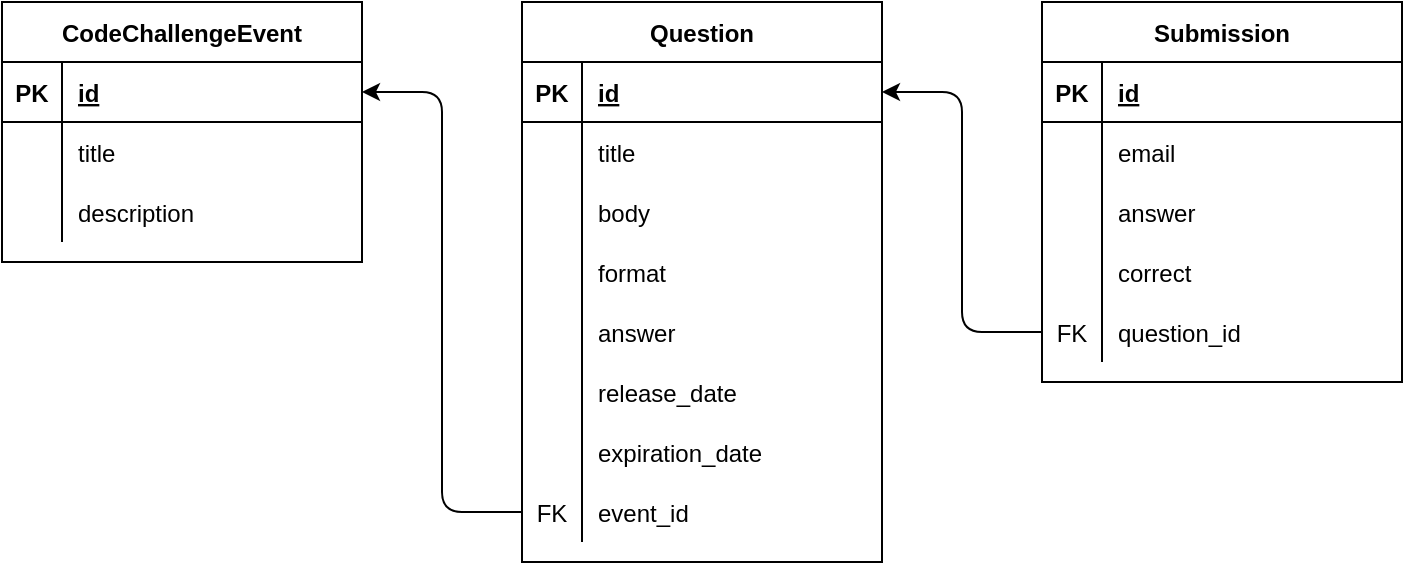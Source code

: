 <mxfile version="14.2.7" type="device"><diagram id="O3KLrP1naxKt7Erf4wuU" name="Page-1"><mxGraphModel dx="946" dy="646" grid="1" gridSize="10" guides="1" tooltips="1" connect="1" arrows="1" fold="1" page="1" pageScale="1" pageWidth="827" pageHeight="1169" math="0" shadow="0"><root><mxCell id="0"/><mxCell id="1" parent="0"/><mxCell id="M2q0-xVrrj5deCGqFhgy-1" value="CodeChallengeEvent" style="shape=table;startSize=30;container=1;collapsible=1;childLayout=tableLayout;fixedRows=1;rowLines=0;fontStyle=1;align=center;resizeLast=1;" vertex="1" parent="1"><mxGeometry x="140" y="240" width="180" height="130" as="geometry"/></mxCell><mxCell id="M2q0-xVrrj5deCGqFhgy-2" value="" style="shape=partialRectangle;collapsible=0;dropTarget=0;pointerEvents=0;fillColor=none;top=0;left=0;bottom=1;right=0;points=[[0,0.5],[1,0.5]];portConstraint=eastwest;" vertex="1" parent="M2q0-xVrrj5deCGqFhgy-1"><mxGeometry y="30" width="180" height="30" as="geometry"/></mxCell><mxCell id="M2q0-xVrrj5deCGqFhgy-3" value="PK" style="shape=partialRectangle;connectable=0;fillColor=none;top=0;left=0;bottom=0;right=0;fontStyle=1;overflow=hidden;" vertex="1" parent="M2q0-xVrrj5deCGqFhgy-2"><mxGeometry width="30" height="30" as="geometry"/></mxCell><mxCell id="M2q0-xVrrj5deCGqFhgy-4" value="id" style="shape=partialRectangle;connectable=0;fillColor=none;top=0;left=0;bottom=0;right=0;align=left;spacingLeft=6;fontStyle=5;overflow=hidden;" vertex="1" parent="M2q0-xVrrj5deCGqFhgy-2"><mxGeometry x="30" width="150" height="30" as="geometry"/></mxCell><mxCell id="M2q0-xVrrj5deCGqFhgy-5" value="" style="shape=partialRectangle;collapsible=0;dropTarget=0;pointerEvents=0;fillColor=none;top=0;left=0;bottom=0;right=0;points=[[0,0.5],[1,0.5]];portConstraint=eastwest;" vertex="1" parent="M2q0-xVrrj5deCGqFhgy-1"><mxGeometry y="60" width="180" height="30" as="geometry"/></mxCell><mxCell id="M2q0-xVrrj5deCGqFhgy-6" value="" style="shape=partialRectangle;connectable=0;fillColor=none;top=0;left=0;bottom=0;right=0;editable=1;overflow=hidden;" vertex="1" parent="M2q0-xVrrj5deCGqFhgy-5"><mxGeometry width="30" height="30" as="geometry"/></mxCell><mxCell id="M2q0-xVrrj5deCGqFhgy-7" value="title" style="shape=partialRectangle;connectable=0;fillColor=none;top=0;left=0;bottom=0;right=0;align=left;spacingLeft=6;overflow=hidden;" vertex="1" parent="M2q0-xVrrj5deCGqFhgy-5"><mxGeometry x="30" width="150" height="30" as="geometry"/></mxCell><mxCell id="M2q0-xVrrj5deCGqFhgy-8" value="" style="shape=partialRectangle;collapsible=0;dropTarget=0;pointerEvents=0;fillColor=none;top=0;left=0;bottom=0;right=0;points=[[0,0.5],[1,0.5]];portConstraint=eastwest;" vertex="1" parent="M2q0-xVrrj5deCGqFhgy-1"><mxGeometry y="90" width="180" height="30" as="geometry"/></mxCell><mxCell id="M2q0-xVrrj5deCGqFhgy-9" value="" style="shape=partialRectangle;connectable=0;fillColor=none;top=0;left=0;bottom=0;right=0;editable=1;overflow=hidden;" vertex="1" parent="M2q0-xVrrj5deCGqFhgy-8"><mxGeometry width="30" height="30" as="geometry"/></mxCell><mxCell id="M2q0-xVrrj5deCGqFhgy-10" value="description" style="shape=partialRectangle;connectable=0;fillColor=none;top=0;left=0;bottom=0;right=0;align=left;spacingLeft=6;overflow=hidden;" vertex="1" parent="M2q0-xVrrj5deCGqFhgy-8"><mxGeometry x="30" width="150" height="30" as="geometry"/></mxCell><mxCell id="M2q0-xVrrj5deCGqFhgy-14" value="Question" style="shape=table;startSize=30;container=1;collapsible=1;childLayout=tableLayout;fixedRows=1;rowLines=0;fontStyle=1;align=center;resizeLast=1;" vertex="1" parent="1"><mxGeometry x="400" y="240" width="180" height="280" as="geometry"/></mxCell><mxCell id="M2q0-xVrrj5deCGqFhgy-15" value="" style="shape=partialRectangle;collapsible=0;dropTarget=0;pointerEvents=0;fillColor=none;top=0;left=0;bottom=1;right=0;points=[[0,0.5],[1,0.5]];portConstraint=eastwest;" vertex="1" parent="M2q0-xVrrj5deCGqFhgy-14"><mxGeometry y="30" width="180" height="30" as="geometry"/></mxCell><mxCell id="M2q0-xVrrj5deCGqFhgy-16" value="PK" style="shape=partialRectangle;connectable=0;fillColor=none;top=0;left=0;bottom=0;right=0;fontStyle=1;overflow=hidden;" vertex="1" parent="M2q0-xVrrj5deCGqFhgy-15"><mxGeometry width="30" height="30" as="geometry"/></mxCell><mxCell id="M2q0-xVrrj5deCGqFhgy-17" value="id" style="shape=partialRectangle;connectable=0;fillColor=none;top=0;left=0;bottom=0;right=0;align=left;spacingLeft=6;fontStyle=5;overflow=hidden;" vertex="1" parent="M2q0-xVrrj5deCGqFhgy-15"><mxGeometry x="30" width="150" height="30" as="geometry"/></mxCell><mxCell id="M2q0-xVrrj5deCGqFhgy-18" value="" style="shape=partialRectangle;collapsible=0;dropTarget=0;pointerEvents=0;fillColor=none;top=0;left=0;bottom=0;right=0;points=[[0,0.5],[1,0.5]];portConstraint=eastwest;" vertex="1" parent="M2q0-xVrrj5deCGqFhgy-14"><mxGeometry y="60" width="180" height="30" as="geometry"/></mxCell><mxCell id="M2q0-xVrrj5deCGqFhgy-19" value="" style="shape=partialRectangle;connectable=0;fillColor=none;top=0;left=0;bottom=0;right=0;editable=1;overflow=hidden;" vertex="1" parent="M2q0-xVrrj5deCGqFhgy-18"><mxGeometry width="30" height="30" as="geometry"/></mxCell><mxCell id="M2q0-xVrrj5deCGqFhgy-20" value="title" style="shape=partialRectangle;connectable=0;fillColor=none;top=0;left=0;bottom=0;right=0;align=left;spacingLeft=6;overflow=hidden;" vertex="1" parent="M2q0-xVrrj5deCGqFhgy-18"><mxGeometry x="30" width="150" height="30" as="geometry"/></mxCell><mxCell id="M2q0-xVrrj5deCGqFhgy-21" value="" style="shape=partialRectangle;collapsible=0;dropTarget=0;pointerEvents=0;fillColor=none;top=0;left=0;bottom=0;right=0;points=[[0,0.5],[1,0.5]];portConstraint=eastwest;" vertex="1" parent="M2q0-xVrrj5deCGqFhgy-14"><mxGeometry y="90" width="180" height="30" as="geometry"/></mxCell><mxCell id="M2q0-xVrrj5deCGqFhgy-22" value="" style="shape=partialRectangle;connectable=0;fillColor=none;top=0;left=0;bottom=0;right=0;editable=1;overflow=hidden;" vertex="1" parent="M2q0-xVrrj5deCGqFhgy-21"><mxGeometry width="30" height="30" as="geometry"/></mxCell><mxCell id="M2q0-xVrrj5deCGqFhgy-23" value="body" style="shape=partialRectangle;connectable=0;fillColor=none;top=0;left=0;bottom=0;right=0;align=left;spacingLeft=6;overflow=hidden;" vertex="1" parent="M2q0-xVrrj5deCGqFhgy-21"><mxGeometry x="30" width="150" height="30" as="geometry"/></mxCell><mxCell id="M2q0-xVrrj5deCGqFhgy-24" value="" style="shape=partialRectangle;collapsible=0;dropTarget=0;pointerEvents=0;fillColor=none;top=0;left=0;bottom=0;right=0;points=[[0,0.5],[1,0.5]];portConstraint=eastwest;" vertex="1" parent="M2q0-xVrrj5deCGqFhgy-14"><mxGeometry y="120" width="180" height="30" as="geometry"/></mxCell><mxCell id="M2q0-xVrrj5deCGqFhgy-25" value="" style="shape=partialRectangle;connectable=0;fillColor=none;top=0;left=0;bottom=0;right=0;editable=1;overflow=hidden;" vertex="1" parent="M2q0-xVrrj5deCGqFhgy-24"><mxGeometry width="30" height="30" as="geometry"/></mxCell><mxCell id="M2q0-xVrrj5deCGqFhgy-26" value="format" style="shape=partialRectangle;connectable=0;fillColor=none;top=0;left=0;bottom=0;right=0;align=left;spacingLeft=6;overflow=hidden;" vertex="1" parent="M2q0-xVrrj5deCGqFhgy-24"><mxGeometry x="30" width="150" height="30" as="geometry"/></mxCell><mxCell id="M2q0-xVrrj5deCGqFhgy-31" value="" style="shape=partialRectangle;collapsible=0;dropTarget=0;pointerEvents=0;fillColor=none;top=0;left=0;bottom=0;right=0;points=[[0,0.5],[1,0.5]];portConstraint=eastwest;" vertex="1" parent="M2q0-xVrrj5deCGqFhgy-14"><mxGeometry y="150" width="180" height="30" as="geometry"/></mxCell><mxCell id="M2q0-xVrrj5deCGqFhgy-32" value="" style="shape=partialRectangle;connectable=0;fillColor=none;top=0;left=0;bottom=0;right=0;fontStyle=0;overflow=hidden;" vertex="1" parent="M2q0-xVrrj5deCGqFhgy-31"><mxGeometry width="30" height="30" as="geometry"/></mxCell><mxCell id="M2q0-xVrrj5deCGqFhgy-33" value="answer" style="shape=partialRectangle;connectable=0;fillColor=none;top=0;left=0;bottom=0;right=0;align=left;spacingLeft=6;fontStyle=0;overflow=hidden;" vertex="1" parent="M2q0-xVrrj5deCGqFhgy-31"><mxGeometry x="30" width="150" height="30" as="geometry"/></mxCell><mxCell id="M2q0-xVrrj5deCGqFhgy-34" value="" style="shape=partialRectangle;collapsible=0;dropTarget=0;pointerEvents=0;fillColor=none;top=0;left=0;bottom=0;right=0;points=[[0,0.5],[1,0.5]];portConstraint=eastwest;" vertex="1" parent="M2q0-xVrrj5deCGqFhgy-14"><mxGeometry y="180" width="180" height="30" as="geometry"/></mxCell><mxCell id="M2q0-xVrrj5deCGqFhgy-35" value="" style="shape=partialRectangle;connectable=0;fillColor=none;top=0;left=0;bottom=0;right=0;fontStyle=0;overflow=hidden;" vertex="1" parent="M2q0-xVrrj5deCGqFhgy-34"><mxGeometry width="30" height="30" as="geometry"/></mxCell><mxCell id="M2q0-xVrrj5deCGqFhgy-36" value="release_date" style="shape=partialRectangle;connectable=0;fillColor=none;top=0;left=0;bottom=0;right=0;align=left;spacingLeft=6;fontStyle=0;overflow=hidden;" vertex="1" parent="M2q0-xVrrj5deCGqFhgy-34"><mxGeometry x="30" width="150" height="30" as="geometry"/></mxCell><mxCell id="M2q0-xVrrj5deCGqFhgy-37" value="" style="shape=partialRectangle;collapsible=0;dropTarget=0;pointerEvents=0;fillColor=none;top=0;left=0;bottom=0;right=0;points=[[0,0.5],[1,0.5]];portConstraint=eastwest;" vertex="1" parent="M2q0-xVrrj5deCGqFhgy-14"><mxGeometry y="210" width="180" height="30" as="geometry"/></mxCell><mxCell id="M2q0-xVrrj5deCGqFhgy-38" value="" style="shape=partialRectangle;connectable=0;fillColor=none;top=0;left=0;bottom=0;right=0;fontStyle=0;overflow=hidden;" vertex="1" parent="M2q0-xVrrj5deCGqFhgy-37"><mxGeometry width="30" height="30" as="geometry"/></mxCell><mxCell id="M2q0-xVrrj5deCGqFhgy-39" value="expiration_date" style="shape=partialRectangle;connectable=0;fillColor=none;top=0;left=0;bottom=0;right=0;align=left;spacingLeft=6;fontStyle=0;overflow=hidden;" vertex="1" parent="M2q0-xVrrj5deCGqFhgy-37"><mxGeometry x="30" width="150" height="30" as="geometry"/></mxCell><mxCell id="M2q0-xVrrj5deCGqFhgy-40" value="" style="shape=partialRectangle;collapsible=0;dropTarget=0;pointerEvents=0;fillColor=none;top=0;left=0;bottom=0;right=0;points=[[0,0.5],[1,0.5]];portConstraint=eastwest;" vertex="1" parent="M2q0-xVrrj5deCGqFhgy-14"><mxGeometry y="240" width="180" height="30" as="geometry"/></mxCell><mxCell id="M2q0-xVrrj5deCGqFhgy-41" value="FK" style="shape=partialRectangle;connectable=0;fillColor=none;top=0;left=0;bottom=0;right=0;fontStyle=0;overflow=hidden;" vertex="1" parent="M2q0-xVrrj5deCGqFhgy-40"><mxGeometry width="30" height="30" as="geometry"/></mxCell><mxCell id="M2q0-xVrrj5deCGqFhgy-42" value="event_id" style="shape=partialRectangle;connectable=0;fillColor=none;top=0;left=0;bottom=0;right=0;align=left;spacingLeft=6;fontStyle=0;overflow=hidden;" vertex="1" parent="M2q0-xVrrj5deCGqFhgy-40"><mxGeometry x="30" width="150" height="30" as="geometry"/></mxCell><mxCell id="M2q0-xVrrj5deCGqFhgy-43" value="Submission" style="shape=table;startSize=30;container=1;collapsible=1;childLayout=tableLayout;fixedRows=1;rowLines=0;fontStyle=1;align=center;resizeLast=1;" vertex="1" parent="1"><mxGeometry x="660" y="240" width="180" height="190" as="geometry"/></mxCell><mxCell id="M2q0-xVrrj5deCGqFhgy-44" value="" style="shape=partialRectangle;collapsible=0;dropTarget=0;pointerEvents=0;fillColor=none;top=0;left=0;bottom=1;right=0;points=[[0,0.5],[1,0.5]];portConstraint=eastwest;" vertex="1" parent="M2q0-xVrrj5deCGqFhgy-43"><mxGeometry y="30" width="180" height="30" as="geometry"/></mxCell><mxCell id="M2q0-xVrrj5deCGqFhgy-45" value="PK" style="shape=partialRectangle;connectable=0;fillColor=none;top=0;left=0;bottom=0;right=0;fontStyle=1;overflow=hidden;" vertex="1" parent="M2q0-xVrrj5deCGqFhgy-44"><mxGeometry width="30" height="30" as="geometry"/></mxCell><mxCell id="M2q0-xVrrj5deCGqFhgy-46" value="id" style="shape=partialRectangle;connectable=0;fillColor=none;top=0;left=0;bottom=0;right=0;align=left;spacingLeft=6;fontStyle=5;overflow=hidden;" vertex="1" parent="M2q0-xVrrj5deCGqFhgy-44"><mxGeometry x="30" width="150" height="30" as="geometry"/></mxCell><mxCell id="M2q0-xVrrj5deCGqFhgy-47" value="" style="shape=partialRectangle;collapsible=0;dropTarget=0;pointerEvents=0;fillColor=none;top=0;left=0;bottom=0;right=0;points=[[0,0.5],[1,0.5]];portConstraint=eastwest;" vertex="1" parent="M2q0-xVrrj5deCGqFhgy-43"><mxGeometry y="60" width="180" height="30" as="geometry"/></mxCell><mxCell id="M2q0-xVrrj5deCGqFhgy-48" value="" style="shape=partialRectangle;connectable=0;fillColor=none;top=0;left=0;bottom=0;right=0;editable=1;overflow=hidden;" vertex="1" parent="M2q0-xVrrj5deCGqFhgy-47"><mxGeometry width="30" height="30" as="geometry"/></mxCell><mxCell id="M2q0-xVrrj5deCGqFhgy-49" value="email" style="shape=partialRectangle;connectable=0;fillColor=none;top=0;left=0;bottom=0;right=0;align=left;spacingLeft=6;overflow=hidden;" vertex="1" parent="M2q0-xVrrj5deCGqFhgy-47"><mxGeometry x="30" width="150" height="30" as="geometry"/></mxCell><mxCell id="M2q0-xVrrj5deCGqFhgy-50" value="" style="shape=partialRectangle;collapsible=0;dropTarget=0;pointerEvents=0;fillColor=none;top=0;left=0;bottom=0;right=0;points=[[0,0.5],[1,0.5]];portConstraint=eastwest;" vertex="1" parent="M2q0-xVrrj5deCGqFhgy-43"><mxGeometry y="90" width="180" height="30" as="geometry"/></mxCell><mxCell id="M2q0-xVrrj5deCGqFhgy-51" value="" style="shape=partialRectangle;connectable=0;fillColor=none;top=0;left=0;bottom=0;right=0;editable=1;overflow=hidden;" vertex="1" parent="M2q0-xVrrj5deCGqFhgy-50"><mxGeometry width="30" height="30" as="geometry"/></mxCell><mxCell id="M2q0-xVrrj5deCGqFhgy-52" value="answer" style="shape=partialRectangle;connectable=0;fillColor=none;top=0;left=0;bottom=0;right=0;align=left;spacingLeft=6;overflow=hidden;" vertex="1" parent="M2q0-xVrrj5deCGqFhgy-50"><mxGeometry x="30" width="150" height="30" as="geometry"/></mxCell><mxCell id="M2q0-xVrrj5deCGqFhgy-53" value="" style="shape=partialRectangle;collapsible=0;dropTarget=0;pointerEvents=0;fillColor=none;top=0;left=0;bottom=0;right=0;points=[[0,0.5],[1,0.5]];portConstraint=eastwest;" vertex="1" parent="M2q0-xVrrj5deCGqFhgy-43"><mxGeometry y="120" width="180" height="30" as="geometry"/></mxCell><mxCell id="M2q0-xVrrj5deCGqFhgy-54" value="" style="shape=partialRectangle;connectable=0;fillColor=none;top=0;left=0;bottom=0;right=0;editable=1;overflow=hidden;" vertex="1" parent="M2q0-xVrrj5deCGqFhgy-53"><mxGeometry width="30" height="30" as="geometry"/></mxCell><mxCell id="M2q0-xVrrj5deCGqFhgy-55" value="correct" style="shape=partialRectangle;connectable=0;fillColor=none;top=0;left=0;bottom=0;right=0;align=left;spacingLeft=6;overflow=hidden;" vertex="1" parent="M2q0-xVrrj5deCGqFhgy-53"><mxGeometry x="30" width="150" height="30" as="geometry"/></mxCell><mxCell id="M2q0-xVrrj5deCGqFhgy-56" value="" style="shape=partialRectangle;collapsible=0;dropTarget=0;pointerEvents=0;fillColor=none;top=0;left=0;bottom=0;right=0;points=[[0,0.5],[1,0.5]];portConstraint=eastwest;" vertex="1" parent="M2q0-xVrrj5deCGqFhgy-43"><mxGeometry y="150" width="180" height="30" as="geometry"/></mxCell><mxCell id="M2q0-xVrrj5deCGqFhgy-57" value="FK" style="shape=partialRectangle;connectable=0;fillColor=none;top=0;left=0;bottom=0;right=0;fontStyle=0;overflow=hidden;" vertex="1" parent="M2q0-xVrrj5deCGqFhgy-56"><mxGeometry width="30" height="30" as="geometry"/></mxCell><mxCell id="M2q0-xVrrj5deCGqFhgy-58" value="question_id" style="shape=partialRectangle;connectable=0;fillColor=none;top=0;left=0;bottom=0;right=0;align=left;spacingLeft=6;fontStyle=0;overflow=hidden;" vertex="1" parent="M2q0-xVrrj5deCGqFhgy-56"><mxGeometry x="30" width="150" height="30" as="geometry"/></mxCell><mxCell id="M2q0-xVrrj5deCGqFhgy-59" value="" style="endArrow=classic;html=1;exitX=0;exitY=0.5;exitDx=0;exitDy=0;entryX=1;entryY=0.5;entryDx=0;entryDy=0;edgeStyle=orthogonalEdgeStyle;" edge="1" parent="1" source="M2q0-xVrrj5deCGqFhgy-40" target="M2q0-xVrrj5deCGqFhgy-2"><mxGeometry width="50" height="50" relative="1" as="geometry"><mxPoint x="270" y="590" as="sourcePoint"/><mxPoint x="320" y="540" as="targetPoint"/></mxGeometry></mxCell><mxCell id="M2q0-xVrrj5deCGqFhgy-60" value="" style="endArrow=classic;html=1;exitX=0;exitY=0.5;exitDx=0;exitDy=0;entryX=1;entryY=0.5;entryDx=0;entryDy=0;edgeStyle=orthogonalEdgeStyle;" edge="1" parent="1" source="M2q0-xVrrj5deCGqFhgy-56" target="M2q0-xVrrj5deCGqFhgy-15"><mxGeometry width="50" height="50" relative="1" as="geometry"><mxPoint x="600" y="630" as="sourcePoint"/><mxPoint x="650" y="580" as="targetPoint"/></mxGeometry></mxCell></root></mxGraphModel></diagram></mxfile>